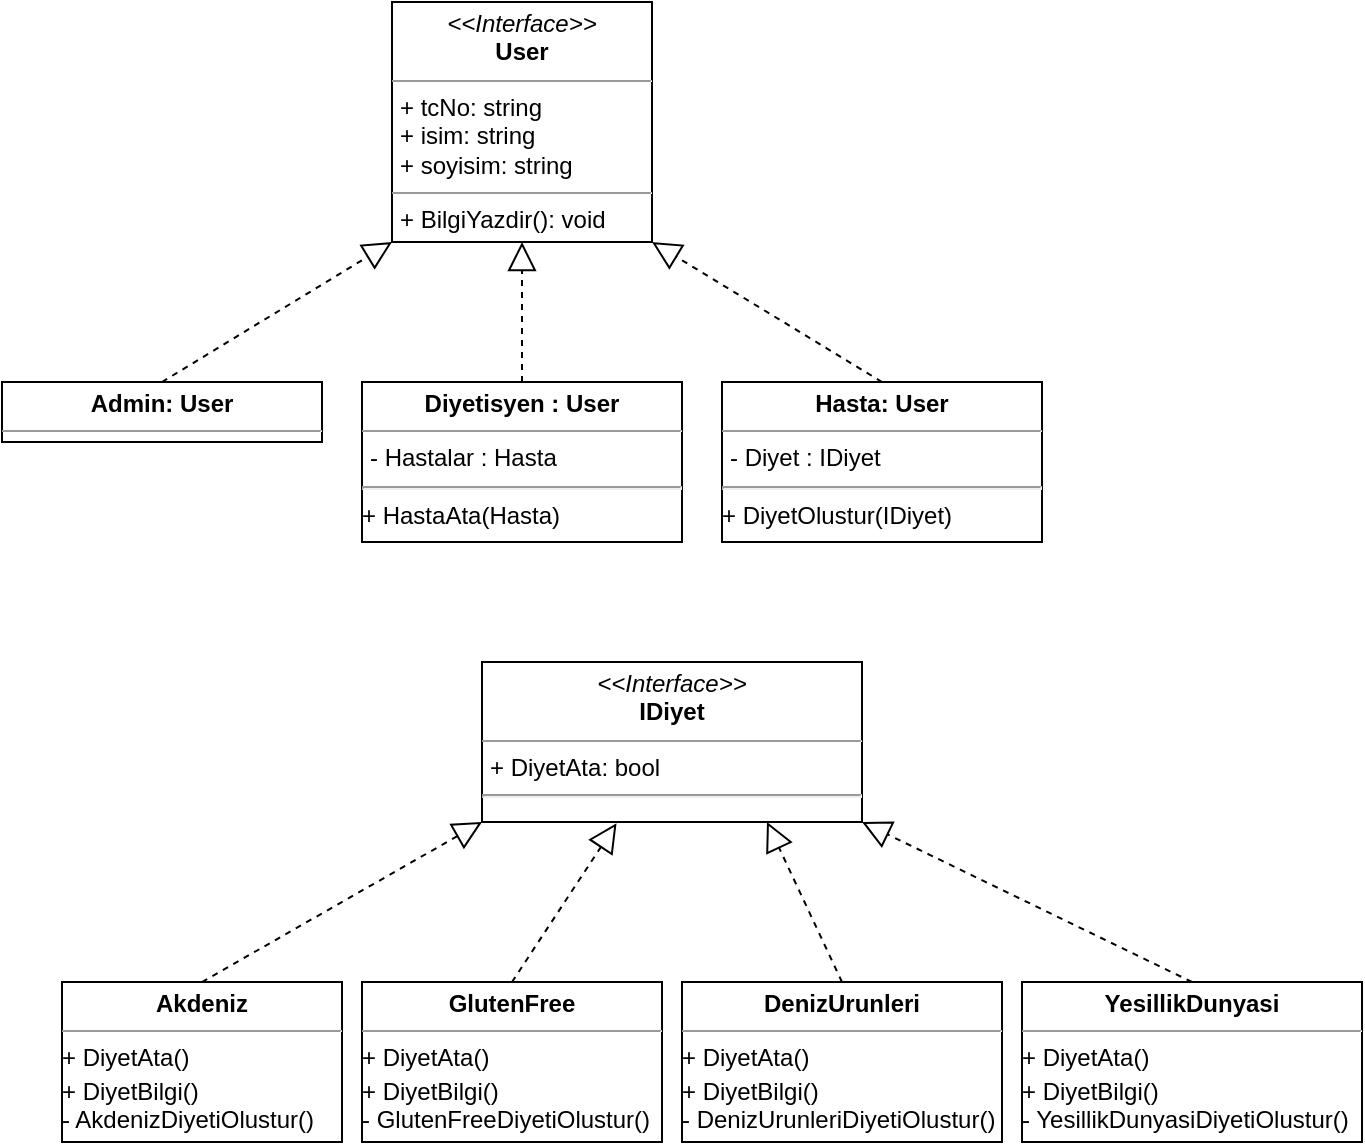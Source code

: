 <mxfile version="14.7.3" type="device"><diagram name="Page-1" id="929967ad-93f9-6ef4-fab6-5d389245f69c"><mxGraphModel dx="1038" dy="580" grid="1" gridSize="10" guides="1" tooltips="1" connect="1" arrows="1" fold="1" page="1" pageScale="1.5" pageWidth="1169" pageHeight="826" background="none" math="0" shadow="0"><root><mxCell id="0" style=";html=1;"/><mxCell id="1" style=";html=1;" parent="0"/><mxCell id="cmDqE81r5rBGS5eHhXOC-22" value="&lt;p style=&quot;margin: 0px ; margin-top: 4px ; text-align: center&quot;&gt;&lt;span style=&quot;font-weight: 700 ; text-align: left&quot;&gt;Admin: User&lt;/span&gt;&lt;br&gt;&lt;/p&gt;&lt;hr size=&quot;1&quot;&gt;&lt;p style=&quot;margin: 0px ; margin-left: 4px&quot;&gt;&lt;br&gt;&lt;/p&gt;" style="verticalAlign=top;align=left;overflow=fill;fontSize=12;fontFamily=Helvetica;html=1;" parent="1" vertex="1"><mxGeometry y="360" width="160" height="30" as="geometry"/></mxCell><mxCell id="cmDqE81r5rBGS5eHhXOC-23" value="&lt;p style=&quot;margin: 0px ; margin-top: 4px ; text-align: center&quot;&gt;&lt;i&gt;&amp;lt;&amp;lt;Interface&amp;gt;&amp;gt;&lt;/i&gt;&lt;br&gt;&lt;b&gt;User&lt;/b&gt;&lt;/p&gt;&lt;hr size=&quot;1&quot;&gt;&lt;p style=&quot;margin: 0px ; margin-left: 4px&quot;&gt;+ tcNo: string&lt;br&gt;+ isim: string&lt;/p&gt;&lt;p style=&quot;margin: 0px ; margin-left: 4px&quot;&gt;+ soyisim: string&lt;/p&gt;&lt;hr size=&quot;1&quot;&gt;&lt;p style=&quot;margin: 0px ; margin-left: 4px&quot;&gt;+ BilgiYazdir(): void&lt;/p&gt;" style="verticalAlign=top;align=left;overflow=fill;fontSize=12;fontFamily=Helvetica;html=1;" parent="1" vertex="1"><mxGeometry x="195" y="170" width="130" height="120" as="geometry"/></mxCell><mxCell id="cmDqE81r5rBGS5eHhXOC-27" value="&lt;p style=&quot;margin: 0px ; margin-top: 4px ; text-align: center&quot;&gt;&lt;span style=&quot;font-weight: 700 ; text-align: left&quot;&gt;Diyetisyen : User&lt;/span&gt;&lt;br&gt;&lt;/p&gt;&lt;hr size=&quot;1&quot;&gt;&lt;p style=&quot;margin: 0px ; margin-left: 4px&quot;&gt;- Hastalar : Hasta&lt;/p&gt;&lt;hr&gt;+ HastaAta(Hasta)" style="verticalAlign=top;align=left;overflow=fill;fontSize=12;fontFamily=Helvetica;html=1;" parent="1" vertex="1"><mxGeometry x="180" y="360" width="160" height="80" as="geometry"/></mxCell><mxCell id="cmDqE81r5rBGS5eHhXOC-29" value="&lt;p style=&quot;margin: 0px ; margin-top: 4px ; text-align: center&quot;&gt;&lt;span style=&quot;font-weight: 700 ; text-align: left&quot;&gt;Hasta: User&lt;/span&gt;&lt;br&gt;&lt;/p&gt;&lt;hr size=&quot;1&quot;&gt;&lt;p style=&quot;margin: 0px ; margin-left: 4px&quot;&gt;- Diyet : IDiyet&lt;/p&gt;&lt;hr&gt;+ DiyetOlustur(IDiyet)" style="verticalAlign=top;align=left;overflow=fill;fontSize=12;fontFamily=Helvetica;html=1;" parent="1" vertex="1"><mxGeometry x="360" y="360" width="160" height="80" as="geometry"/></mxCell><mxCell id="cmDqE81r5rBGS5eHhXOC-32" value="&lt;p style=&quot;margin: 0px ; margin-top: 4px ; text-align: center&quot;&gt;&lt;i&gt;&amp;lt;&amp;lt;Interface&amp;gt;&amp;gt;&lt;/i&gt;&lt;br&gt;&lt;b&gt;IDiyet&lt;/b&gt;&lt;/p&gt;&lt;hr size=&quot;1&quot;&gt;&lt;p style=&quot;margin: 0px ; margin-left: 4px&quot;&gt;+ DiyetAta: bool&lt;/p&gt;&lt;hr&gt;" style="verticalAlign=top;align=left;overflow=fill;fontSize=12;fontFamily=Helvetica;html=1;" parent="1" vertex="1"><mxGeometry x="240" y="500" width="190" height="80" as="geometry"/></mxCell><mxCell id="S2jFtaK7gUKZFkBjEnfF-1" value="&lt;p style=&quot;margin: 0px ; margin-top: 4px ; text-align: center&quot;&gt;&lt;b&gt;Akdeniz&lt;/b&gt;&lt;/p&gt;&lt;hr size=&quot;1&quot;&gt;&lt;div style=&quot;height: 2px&quot;&gt;+ DiyetAta()&lt;br&gt;&lt;/div&gt;&lt;div style=&quot;height: 2px&quot;&gt;&lt;br&gt;+ DiyetBilgi()&lt;br&gt;- AkdenizDiyetiOlustur()&lt;/div&gt;" style="verticalAlign=top;align=left;overflow=fill;fontSize=12;fontFamily=Helvetica;html=1;" vertex="1" parent="1"><mxGeometry x="30" y="660" width="140" height="80" as="geometry"/></mxCell><mxCell id="S2jFtaK7gUKZFkBjEnfF-3" value="" style="endArrow=block;dashed=1;endFill=0;endSize=12;html=1;exitX=0.5;exitY=0;exitDx=0;exitDy=0;entryX=0;entryY=1;entryDx=0;entryDy=0;" edge="1" parent="1" source="S2jFtaK7gUKZFkBjEnfF-1" target="cmDqE81r5rBGS5eHhXOC-32"><mxGeometry width="160" relative="1" as="geometry"><mxPoint x="200" y="630" as="sourcePoint"/><mxPoint x="110" y="620" as="targetPoint"/></mxGeometry></mxCell><mxCell id="S2jFtaK7gUKZFkBjEnfF-4" value="" style="endArrow=block;dashed=1;endFill=0;endSize=12;html=1;exitX=0.5;exitY=0;exitDx=0;exitDy=0;entryX=0;entryY=1;entryDx=0;entryDy=0;" edge="1" parent="1" source="cmDqE81r5rBGS5eHhXOC-22" target="cmDqE81r5rBGS5eHhXOC-23"><mxGeometry width="160" relative="1" as="geometry"><mxPoint x="100" y="600" as="sourcePoint"/><mxPoint x="110" y="560" as="targetPoint"/></mxGeometry></mxCell><mxCell id="S2jFtaK7gUKZFkBjEnfF-5" value="" style="endArrow=block;dashed=1;endFill=0;endSize=12;html=1;exitX=0.5;exitY=0;exitDx=0;exitDy=0;entryX=0.5;entryY=1;entryDx=0;entryDy=0;" edge="1" parent="1" source="cmDqE81r5rBGS5eHhXOC-27" target="cmDqE81r5rBGS5eHhXOC-23"><mxGeometry width="160" relative="1" as="geometry"><mxPoint x="110" y="610" as="sourcePoint"/><mxPoint x="120" y="570" as="targetPoint"/></mxGeometry></mxCell><mxCell id="S2jFtaK7gUKZFkBjEnfF-6" value="" style="endArrow=block;dashed=1;endFill=0;endSize=12;html=1;exitX=0.5;exitY=0;exitDx=0;exitDy=0;entryX=1;entryY=1;entryDx=0;entryDy=0;" edge="1" parent="1" source="cmDqE81r5rBGS5eHhXOC-29" target="cmDqE81r5rBGS5eHhXOC-23"><mxGeometry width="160" relative="1" as="geometry"><mxPoint x="120" y="620" as="sourcePoint"/><mxPoint x="130" y="580" as="targetPoint"/></mxGeometry></mxCell><mxCell id="S2jFtaK7gUKZFkBjEnfF-7" value="&lt;p style=&quot;margin: 0px ; margin-top: 4px ; text-align: center&quot;&gt;&lt;b&gt;GlutenFree&lt;/b&gt;&lt;/p&gt;&lt;hr size=&quot;1&quot;&gt;&lt;div style=&quot;height: 2px&quot;&gt;+ DiyetAta()&lt;br&gt;&lt;/div&gt;&lt;div style=&quot;height: 2px&quot;&gt;&lt;br&gt;+ DiyetBilgi()&lt;br&gt;- GlutenFreeDiyetiOlustur()&lt;/div&gt;" style="verticalAlign=top;align=left;overflow=fill;fontSize=12;fontFamily=Helvetica;html=1;" vertex="1" parent="1"><mxGeometry x="180" y="660" width="150" height="80" as="geometry"/></mxCell><mxCell id="S2jFtaK7gUKZFkBjEnfF-8" value="" style="endArrow=block;dashed=1;endFill=0;endSize=12;html=1;exitX=0.5;exitY=0;exitDx=0;exitDy=0;entryX=0.354;entryY=1.008;entryDx=0;entryDy=0;entryPerimeter=0;" edge="1" parent="1" source="S2jFtaK7gUKZFkBjEnfF-7" target="cmDqE81r5rBGS5eHhXOC-32"><mxGeometry width="160" relative="1" as="geometry"><mxPoint x="350" y="630" as="sourcePoint"/><mxPoint x="260" y="620" as="targetPoint"/></mxGeometry></mxCell><mxCell id="S2jFtaK7gUKZFkBjEnfF-9" value="&lt;p style=&quot;margin: 0px ; margin-top: 4px ; text-align: center&quot;&gt;&lt;b&gt;DenizUrunleri&lt;/b&gt;&lt;/p&gt;&lt;hr size=&quot;1&quot;&gt;&lt;div style=&quot;height: 2px&quot;&gt;+ DiyetAta()&lt;br&gt;&lt;/div&gt;&lt;div style=&quot;height: 2px&quot;&gt;&lt;br&gt;+ DiyetBilgi()&lt;br&gt;- DenizUrunleriDiyetiOlustur()&lt;/div&gt;" style="verticalAlign=top;align=left;overflow=fill;fontSize=12;fontFamily=Helvetica;html=1;" vertex="1" parent="1"><mxGeometry x="340" y="660" width="160" height="80" as="geometry"/></mxCell><mxCell id="S2jFtaK7gUKZFkBjEnfF-10" value="" style="endArrow=block;dashed=1;endFill=0;endSize=12;html=1;exitX=0.5;exitY=0;exitDx=0;exitDy=0;entryX=0.75;entryY=1;entryDx=0;entryDy=0;" edge="1" parent="1" source="S2jFtaK7gUKZFkBjEnfF-9" target="cmDqE81r5rBGS5eHhXOC-32"><mxGeometry width="160" relative="1" as="geometry"><mxPoint x="500" y="630" as="sourcePoint"/><mxPoint x="370" y="610" as="targetPoint"/></mxGeometry></mxCell><mxCell id="S2jFtaK7gUKZFkBjEnfF-11" value="&lt;p style=&quot;margin: 0px ; margin-top: 4px ; text-align: center&quot;&gt;&lt;b&gt;YesillikDunyasi&lt;/b&gt;&lt;/p&gt;&lt;hr size=&quot;1&quot;&gt;&lt;div style=&quot;height: 2px&quot;&gt;+ DiyetAta()&lt;br&gt;&lt;/div&gt;&lt;br&gt;+ DiyetBilgi()&lt;div style=&quot;height: 2px&quot;&gt;- YesillikDunyasiDiyetiOlustur()&lt;/div&gt;" style="verticalAlign=top;align=left;overflow=fill;fontSize=12;fontFamily=Helvetica;html=1;" vertex="1" parent="1"><mxGeometry x="510" y="660" width="170" height="80" as="geometry"/></mxCell><mxCell id="S2jFtaK7gUKZFkBjEnfF-12" value="" style="endArrow=block;dashed=1;endFill=0;endSize=12;html=1;exitX=0.5;exitY=0;exitDx=0;exitDy=0;entryX=1;entryY=1;entryDx=0;entryDy=0;" edge="1" parent="1" source="S2jFtaK7gUKZFkBjEnfF-11" target="cmDqE81r5rBGS5eHhXOC-32"><mxGeometry width="160" relative="1" as="geometry"><mxPoint x="650" y="630" as="sourcePoint"/><mxPoint x="560" y="620" as="targetPoint"/></mxGeometry></mxCell></root></mxGraphModel></diagram></mxfile>